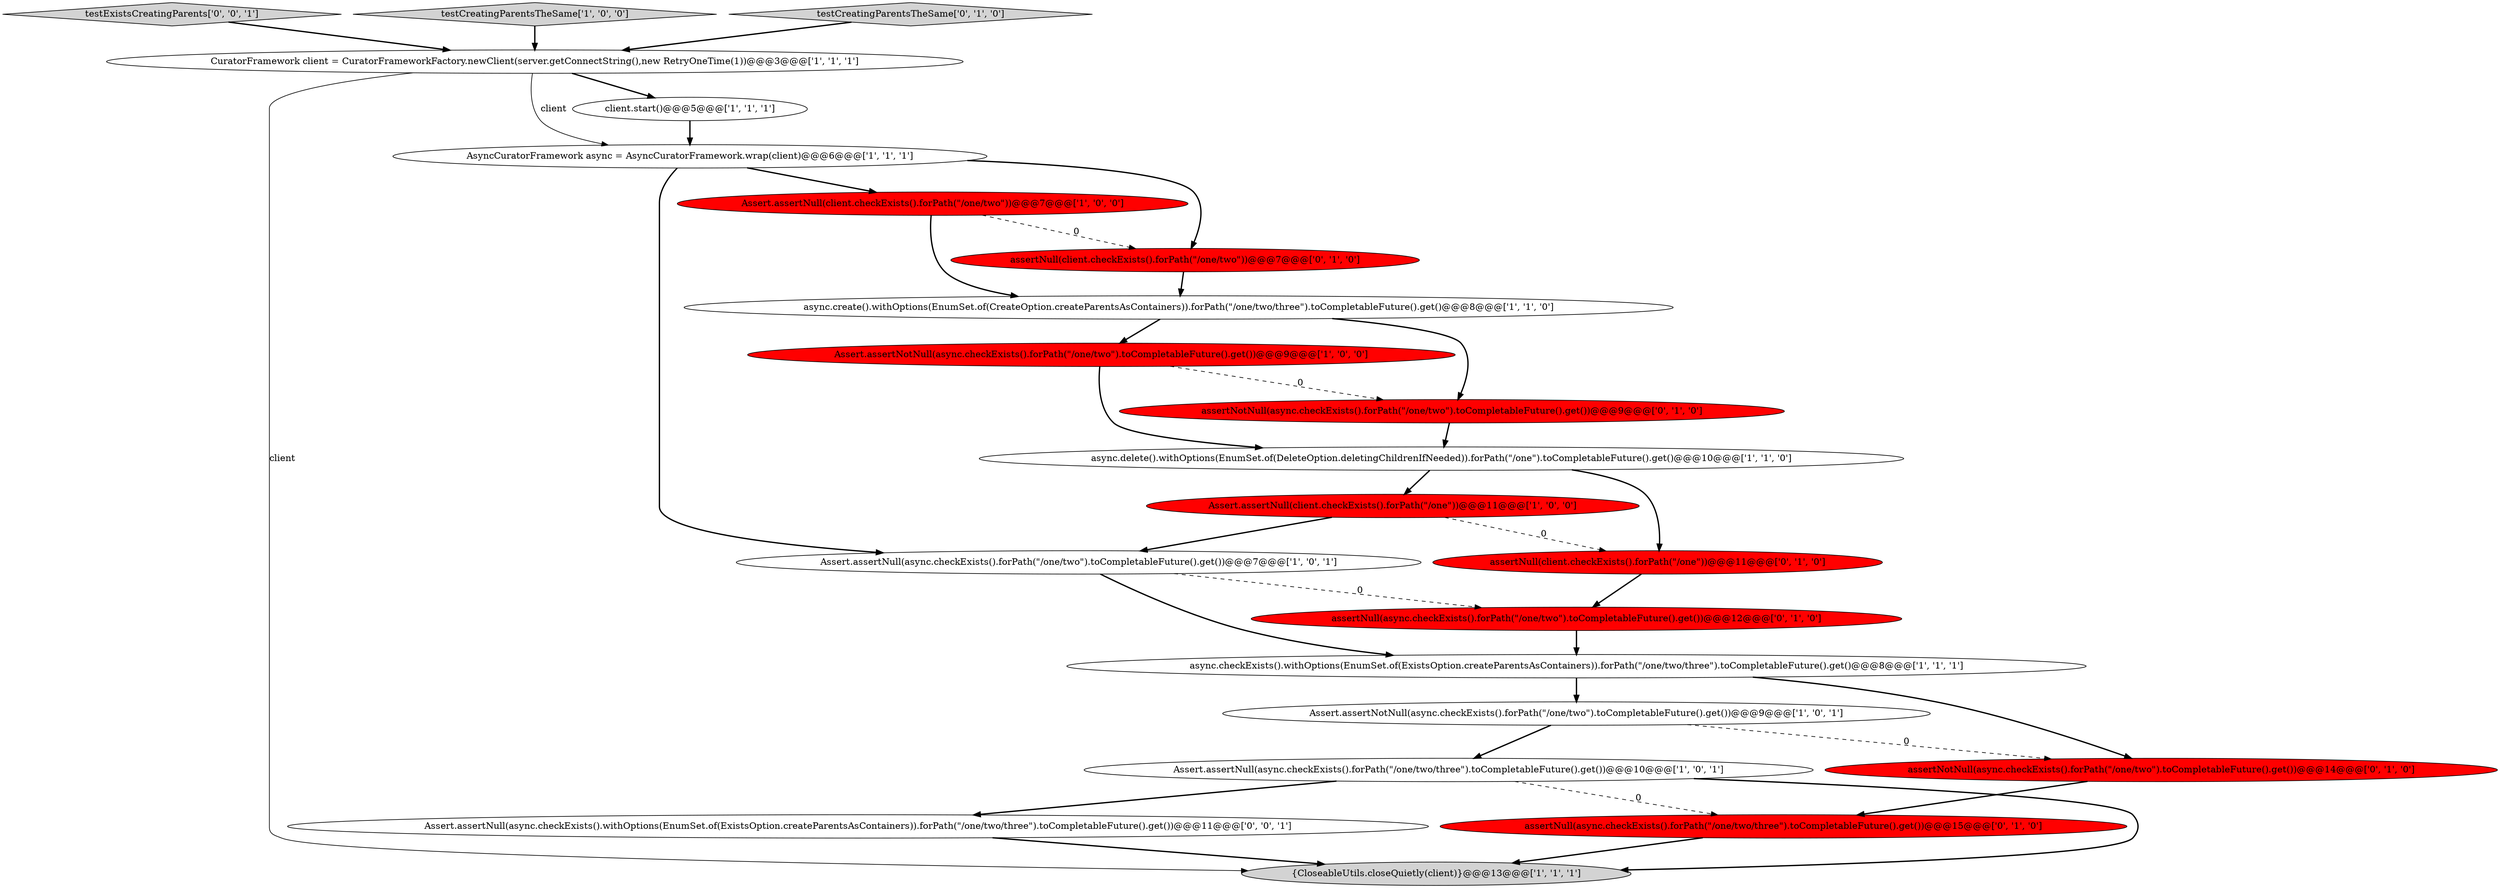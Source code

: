 digraph {
19 [style = filled, label = "assertNull(async.checkExists().forPath(\"/one/two\").toCompletableFuture().get())@@@12@@@['0', '1', '0']", fillcolor = red, shape = ellipse image = "AAA1AAABBB2BBB"];
22 [style = filled, label = "testExistsCreatingParents['0', '0', '1']", fillcolor = lightgray, shape = diamond image = "AAA0AAABBB3BBB"];
20 [style = filled, label = "assertNull(client.checkExists().forPath(\"/one\"))@@@11@@@['0', '1', '0']", fillcolor = red, shape = ellipse image = "AAA1AAABBB2BBB"];
4 [style = filled, label = "async.delete().withOptions(EnumSet.of(DeleteOption.deletingChildrenIfNeeded)).forPath(\"/one\").toCompletableFuture().get()@@@10@@@['1', '1', '0']", fillcolor = white, shape = ellipse image = "AAA0AAABBB1BBB"];
7 [style = filled, label = "{CloseableUtils.closeQuietly(client)}@@@13@@@['1', '1', '1']", fillcolor = lightgray, shape = ellipse image = "AAA0AAABBB1BBB"];
16 [style = filled, label = "assertNull(async.checkExists().forPath(\"/one/two/three\").toCompletableFuture().get())@@@15@@@['0', '1', '0']", fillcolor = red, shape = ellipse image = "AAA1AAABBB2BBB"];
1 [style = filled, label = "async.checkExists().withOptions(EnumSet.of(ExistsOption.createParentsAsContainers)).forPath(\"/one/two/three\").toCompletableFuture().get()@@@8@@@['1', '1', '1']", fillcolor = white, shape = ellipse image = "AAA0AAABBB1BBB"];
3 [style = filled, label = "Assert.assertNotNull(async.checkExists().forPath(\"/one/two\").toCompletableFuture().get())@@@9@@@['1', '0', '1']", fillcolor = white, shape = ellipse image = "AAA0AAABBB1BBB"];
5 [style = filled, label = "testCreatingParentsTheSame['1', '0', '0']", fillcolor = lightgray, shape = diamond image = "AAA0AAABBB1BBB"];
12 [style = filled, label = "Assert.assertNull(async.checkExists().forPath(\"/one/two/three\").toCompletableFuture().get())@@@10@@@['1', '0', '1']", fillcolor = white, shape = ellipse image = "AAA0AAABBB1BBB"];
8 [style = filled, label = "Assert.assertNull(client.checkExists().forPath(\"/one\"))@@@11@@@['1', '0', '0']", fillcolor = red, shape = ellipse image = "AAA1AAABBB1BBB"];
0 [style = filled, label = "async.create().withOptions(EnumSet.of(CreateOption.createParentsAsContainers)).forPath(\"/one/two/three\").toCompletableFuture().get()@@@8@@@['1', '1', '0']", fillcolor = white, shape = ellipse image = "AAA0AAABBB1BBB"];
9 [style = filled, label = "Assert.assertNull(async.checkExists().forPath(\"/one/two\").toCompletableFuture().get())@@@7@@@['1', '0', '1']", fillcolor = white, shape = ellipse image = "AAA0AAABBB1BBB"];
21 [style = filled, label = "Assert.assertNull(async.checkExists().withOptions(EnumSet.of(ExistsOption.createParentsAsContainers)).forPath(\"/one/two/three\").toCompletableFuture().get())@@@11@@@['0', '0', '1']", fillcolor = white, shape = ellipse image = "AAA0AAABBB3BBB"];
13 [style = filled, label = "client.start()@@@5@@@['1', '1', '1']", fillcolor = white, shape = ellipse image = "AAA0AAABBB1BBB"];
2 [style = filled, label = "AsyncCuratorFramework async = AsyncCuratorFramework.wrap(client)@@@6@@@['1', '1', '1']", fillcolor = white, shape = ellipse image = "AAA0AAABBB1BBB"];
6 [style = filled, label = "Assert.assertNull(client.checkExists().forPath(\"/one/two\"))@@@7@@@['1', '0', '0']", fillcolor = red, shape = ellipse image = "AAA1AAABBB1BBB"];
15 [style = filled, label = "assertNotNull(async.checkExists().forPath(\"/one/two\").toCompletableFuture().get())@@@14@@@['0', '1', '0']", fillcolor = red, shape = ellipse image = "AAA1AAABBB2BBB"];
18 [style = filled, label = "assertNotNull(async.checkExists().forPath(\"/one/two\").toCompletableFuture().get())@@@9@@@['0', '1', '0']", fillcolor = red, shape = ellipse image = "AAA1AAABBB2BBB"];
14 [style = filled, label = "assertNull(client.checkExists().forPath(\"/one/two\"))@@@7@@@['0', '1', '0']", fillcolor = red, shape = ellipse image = "AAA1AAABBB2BBB"];
17 [style = filled, label = "testCreatingParentsTheSame['0', '1', '0']", fillcolor = lightgray, shape = diamond image = "AAA0AAABBB2BBB"];
10 [style = filled, label = "CuratorFramework client = CuratorFrameworkFactory.newClient(server.getConnectString(),new RetryOneTime(1))@@@3@@@['1', '1', '1']", fillcolor = white, shape = ellipse image = "AAA0AAABBB1BBB"];
11 [style = filled, label = "Assert.assertNotNull(async.checkExists().forPath(\"/one/two\").toCompletableFuture().get())@@@9@@@['1', '0', '0']", fillcolor = red, shape = ellipse image = "AAA1AAABBB1BBB"];
17->10 [style = bold, label=""];
5->10 [style = bold, label=""];
12->16 [style = dashed, label="0"];
2->6 [style = bold, label=""];
12->21 [style = bold, label=""];
1->15 [style = bold, label=""];
11->4 [style = bold, label=""];
8->20 [style = dashed, label="0"];
16->7 [style = bold, label=""];
1->3 [style = bold, label=""];
0->11 [style = bold, label=""];
6->0 [style = bold, label=""];
2->9 [style = bold, label=""];
3->12 [style = bold, label=""];
6->14 [style = dashed, label="0"];
15->16 [style = bold, label=""];
12->7 [style = bold, label=""];
9->19 [style = dashed, label="0"];
19->1 [style = bold, label=""];
18->4 [style = bold, label=""];
14->0 [style = bold, label=""];
10->13 [style = bold, label=""];
11->18 [style = dashed, label="0"];
10->7 [style = solid, label="client"];
2->14 [style = bold, label=""];
4->20 [style = bold, label=""];
8->9 [style = bold, label=""];
22->10 [style = bold, label=""];
3->15 [style = dashed, label="0"];
21->7 [style = bold, label=""];
4->8 [style = bold, label=""];
0->18 [style = bold, label=""];
9->1 [style = bold, label=""];
20->19 [style = bold, label=""];
13->2 [style = bold, label=""];
10->2 [style = solid, label="client"];
}
